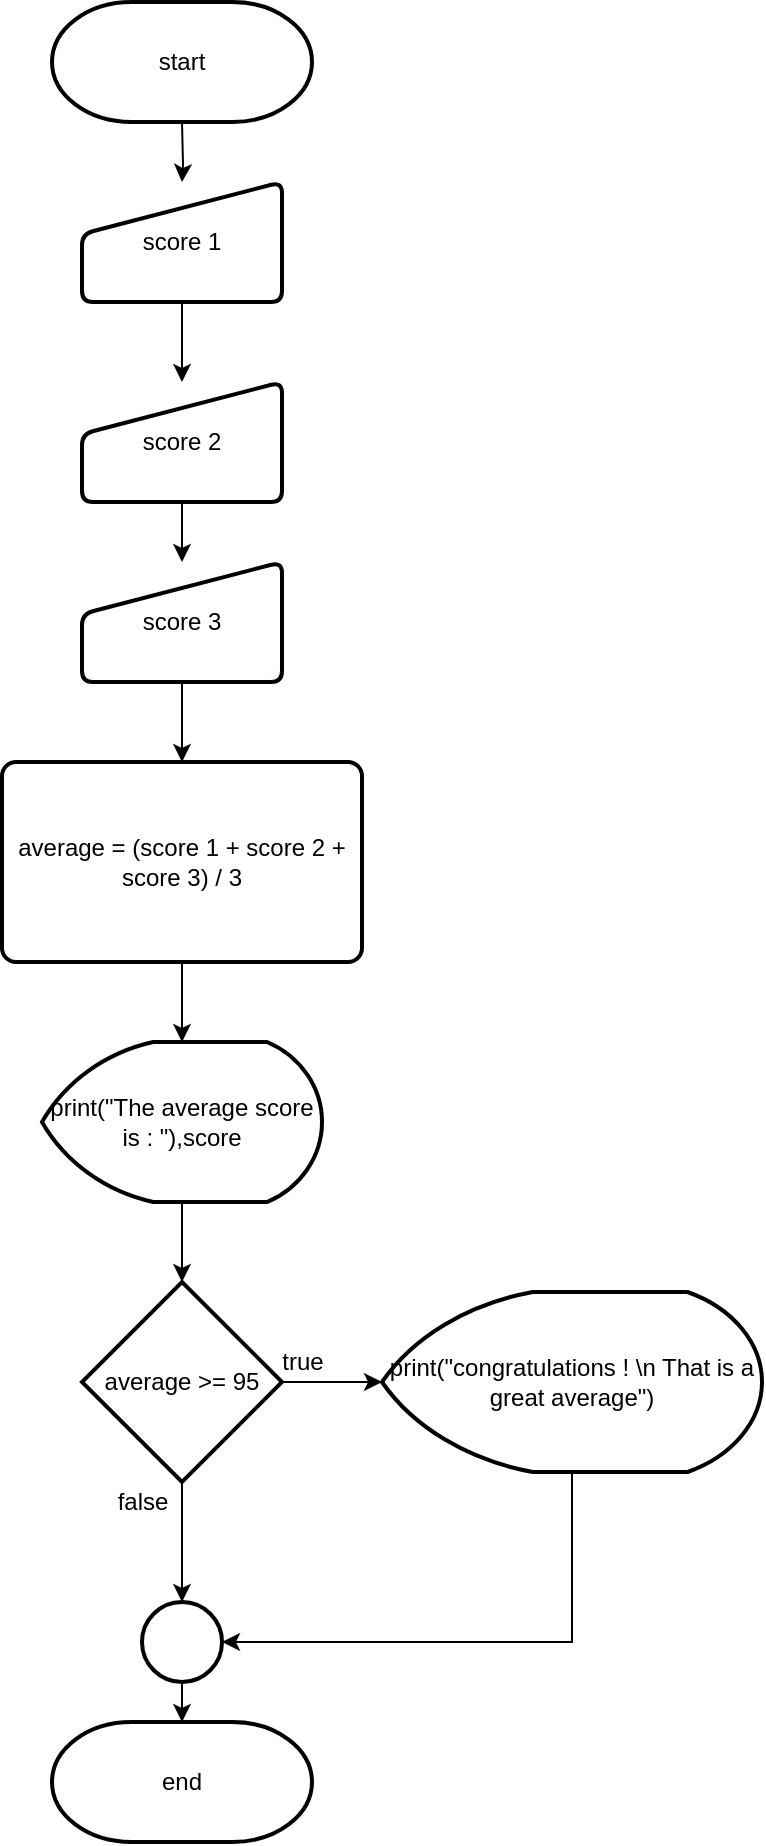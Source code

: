 <mxfile version="13.5.9" type="device"><diagram name="Page-1" id="74e2e168-ea6b-b213-b513-2b3c1d86103e"><mxGraphModel dx="620" dy="604" grid="1" gridSize="10" guides="1" tooltips="1" connect="1" arrows="1" fold="1" page="1" pageScale="1" pageWidth="1100" pageHeight="850" background="#ffffff" math="0" shadow="0"><root><mxCell id="0"/><mxCell id="1" parent="0"/><mxCell id="LhIHH6fd3r91GF6M2_VI-39" value="" style="edgeStyle=orthogonalEdgeStyle;rounded=0;orthogonalLoop=1;jettySize=auto;html=1;" edge="1" parent="1" target="LhIHH6fd3r91GF6M2_VI-36"><mxGeometry relative="1" as="geometry"><mxPoint x="560" y="90" as="sourcePoint"/></mxGeometry></mxCell><mxCell id="LhIHH6fd3r91GF6M2_VI-38" value="" style="edgeStyle=orthogonalEdgeStyle;rounded=0;orthogonalLoop=1;jettySize=auto;html=1;" edge="1" parent="1" source="LhIHH6fd3r91GF6M2_VI-36" target="LhIHH6fd3r91GF6M2_VI-37"><mxGeometry relative="1" as="geometry"/></mxCell><mxCell id="LhIHH6fd3r91GF6M2_VI-36" value="score 1" style="html=1;strokeWidth=2;shape=manualInput;whiteSpace=wrap;rounded=1;size=26;arcSize=11;" vertex="1" parent="1"><mxGeometry x="510" y="120" width="100" height="60" as="geometry"/></mxCell><mxCell id="LhIHH6fd3r91GF6M2_VI-41" value="" style="edgeStyle=orthogonalEdgeStyle;rounded=0;orthogonalLoop=1;jettySize=auto;html=1;" edge="1" parent="1" source="LhIHH6fd3r91GF6M2_VI-37" target="LhIHH6fd3r91GF6M2_VI-40"><mxGeometry relative="1" as="geometry"/></mxCell><mxCell id="LhIHH6fd3r91GF6M2_VI-37" value="score 2" style="html=1;strokeWidth=2;shape=manualInput;whiteSpace=wrap;rounded=1;size=26;arcSize=11;" vertex="1" parent="1"><mxGeometry x="510" y="220" width="100" height="60" as="geometry"/></mxCell><mxCell id="LhIHH6fd3r91GF6M2_VI-43" value="" style="edgeStyle=orthogonalEdgeStyle;rounded=0;orthogonalLoop=1;jettySize=auto;html=1;" edge="1" parent="1" source="LhIHH6fd3r91GF6M2_VI-40" target="LhIHH6fd3r91GF6M2_VI-42"><mxGeometry relative="1" as="geometry"/></mxCell><mxCell id="LhIHH6fd3r91GF6M2_VI-40" value="score 3" style="html=1;strokeWidth=2;shape=manualInput;whiteSpace=wrap;rounded=1;size=26;arcSize=11;" vertex="1" parent="1"><mxGeometry x="510" y="310" width="100" height="60" as="geometry"/></mxCell><mxCell id="LhIHH6fd3r91GF6M2_VI-46" value="" style="edgeStyle=orthogonalEdgeStyle;rounded=0;orthogonalLoop=1;jettySize=auto;html=1;" edge="1" parent="1" source="LhIHH6fd3r91GF6M2_VI-42" target="LhIHH6fd3r91GF6M2_VI-45"><mxGeometry relative="1" as="geometry"/></mxCell><mxCell id="LhIHH6fd3r91GF6M2_VI-42" value="average = (score 1 + score 2 + score 3) / 3" style="rounded=1;whiteSpace=wrap;html=1;absoluteArcSize=1;arcSize=14;strokeWidth=2;" vertex="1" parent="1"><mxGeometry x="470" y="410" width="180" height="100" as="geometry"/></mxCell><mxCell id="LhIHH6fd3r91GF6M2_VI-56" value="" style="edgeStyle=orthogonalEdgeStyle;rounded=0;orthogonalLoop=1;jettySize=auto;html=1;" edge="1" parent="1" source="LhIHH6fd3r91GF6M2_VI-44" target="LhIHH6fd3r91GF6M2_VI-49"><mxGeometry relative="1" as="geometry"/></mxCell><mxCell id="LhIHH6fd3r91GF6M2_VI-66" style="edgeStyle=orthogonalEdgeStyle;rounded=0;orthogonalLoop=1;jettySize=auto;html=1;exitX=0;exitY=0.5;exitDx=0;exitDy=0;exitPerimeter=0;entryX=0.5;entryY=0;entryDx=0;entryDy=0;entryPerimeter=0;" edge="1" parent="1" source="LhIHH6fd3r91GF6M2_VI-44" target="LhIHH6fd3r91GF6M2_VI-64"><mxGeometry relative="1" as="geometry"><Array as="points"><mxPoint x="560" y="720"/></Array></mxGeometry></mxCell><mxCell id="LhIHH6fd3r91GF6M2_VI-44" value="average &amp;gt;= 95" style="strokeWidth=2;html=1;shape=mxgraph.flowchart.decision;whiteSpace=wrap;" vertex="1" parent="1"><mxGeometry x="510" y="670" width="100" height="100" as="geometry"/></mxCell><mxCell id="LhIHH6fd3r91GF6M2_VI-55" style="edgeStyle=orthogonalEdgeStyle;rounded=0;orthogonalLoop=1;jettySize=auto;html=1;exitX=0.5;exitY=1;exitDx=0;exitDy=0;exitPerimeter=0;entryX=0.5;entryY=0;entryDx=0;entryDy=0;entryPerimeter=0;" edge="1" parent="1" source="LhIHH6fd3r91GF6M2_VI-45" target="LhIHH6fd3r91GF6M2_VI-44"><mxGeometry relative="1" as="geometry"/></mxCell><mxCell id="LhIHH6fd3r91GF6M2_VI-45" value="print(&quot;The average score is : &quot;),score" style="strokeWidth=2;html=1;shape=mxgraph.flowchart.display;whiteSpace=wrap;" vertex="1" parent="1"><mxGeometry x="490" y="550" width="140" height="80" as="geometry"/></mxCell><mxCell id="LhIHH6fd3r91GF6M2_VI-65" style="edgeStyle=orthogonalEdgeStyle;rounded=0;orthogonalLoop=1;jettySize=auto;html=1;exitX=0.5;exitY=1;exitDx=0;exitDy=0;exitPerimeter=0;entryX=1;entryY=0.5;entryDx=0;entryDy=0;entryPerimeter=0;" edge="1" parent="1" source="LhIHH6fd3r91GF6M2_VI-49" target="LhIHH6fd3r91GF6M2_VI-64"><mxGeometry relative="1" as="geometry"/></mxCell><mxCell id="LhIHH6fd3r91GF6M2_VI-49" value="print(&quot;congratulations ! \n That is a great average&quot;)" style="strokeWidth=2;html=1;shape=mxgraph.flowchart.display;whiteSpace=wrap;" vertex="1" parent="1"><mxGeometry x="660" y="675" width="190" height="90" as="geometry"/></mxCell><mxCell id="LhIHH6fd3r91GF6M2_VI-58" value="true" style="text;html=1;align=center;verticalAlign=middle;resizable=0;points=[];autosize=1;" vertex="1" parent="1"><mxGeometry x="600" y="700" width="40" height="20" as="geometry"/></mxCell><mxCell id="LhIHH6fd3r91GF6M2_VI-59" value="false" style="text;html=1;align=center;verticalAlign=middle;resizable=0;points=[];autosize=1;" vertex="1" parent="1"><mxGeometry x="520" y="770" width="40" height="20" as="geometry"/></mxCell><mxCell id="LhIHH6fd3r91GF6M2_VI-61" value="end" style="strokeWidth=2;html=1;shape=mxgraph.flowchart.terminator;whiteSpace=wrap;" vertex="1" parent="1"><mxGeometry x="495" y="890" width="130" height="60" as="geometry"/></mxCell><mxCell id="LhIHH6fd3r91GF6M2_VI-67" style="edgeStyle=orthogonalEdgeStyle;rounded=0;orthogonalLoop=1;jettySize=auto;html=1;exitX=0.5;exitY=1;exitDx=0;exitDy=0;exitPerimeter=0;entryX=0.5;entryY=0;entryDx=0;entryDy=0;entryPerimeter=0;" edge="1" parent="1" source="LhIHH6fd3r91GF6M2_VI-64" target="LhIHH6fd3r91GF6M2_VI-61"><mxGeometry relative="1" as="geometry"/></mxCell><mxCell id="LhIHH6fd3r91GF6M2_VI-64" value="" style="strokeWidth=2;html=1;shape=mxgraph.flowchart.start_2;whiteSpace=wrap;" vertex="1" parent="1"><mxGeometry x="540" y="830" width="40" height="40" as="geometry"/></mxCell><mxCell id="LhIHH6fd3r91GF6M2_VI-68" value="start" style="strokeWidth=2;html=1;shape=mxgraph.flowchart.terminator;whiteSpace=wrap;" vertex="1" parent="1"><mxGeometry x="495" y="30" width="130" height="60" as="geometry"/></mxCell></root></mxGraphModel></diagram></mxfile>
